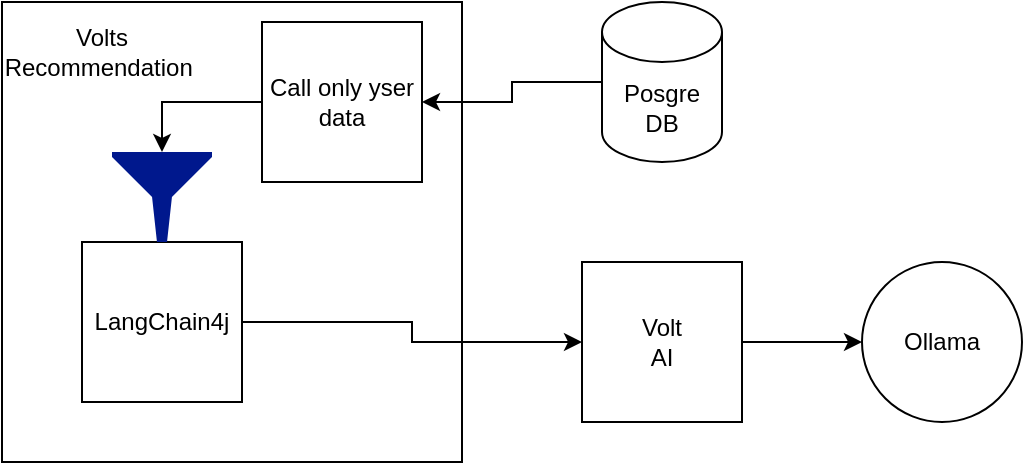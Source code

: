 <mxfile version="24.7.17">
  <diagram name="Page-1" id="OyUWVBjLUKfTPRGIwsCr">
    <mxGraphModel dx="1042" dy="575" grid="1" gridSize="10" guides="1" tooltips="1" connect="1" arrows="1" fold="1" page="1" pageScale="1" pageWidth="850" pageHeight="1100" math="0" shadow="0">
      <root>
        <mxCell id="0" />
        <mxCell id="1" parent="0" />
        <mxCell id="9hwAWi9BYw1DEbmhTUc2-2" value="" style="whiteSpace=wrap;html=1;aspect=fixed;" vertex="1" parent="1">
          <mxGeometry x="270" y="40" width="230" height="230" as="geometry" />
        </mxCell>
        <mxCell id="9hwAWi9BYw1DEbmhTUc2-10" style="edgeStyle=orthogonalEdgeStyle;rounded=0;orthogonalLoop=1;jettySize=auto;html=1;entryX=0;entryY=0.5;entryDx=0;entryDy=0;" edge="1" parent="1" source="9hwAWi9BYw1DEbmhTUc2-3" target="9hwAWi9BYw1DEbmhTUc2-4">
          <mxGeometry relative="1" as="geometry" />
        </mxCell>
        <mxCell id="9hwAWi9BYw1DEbmhTUc2-3" value="LangChain4j" style="whiteSpace=wrap;html=1;aspect=fixed;" vertex="1" parent="1">
          <mxGeometry x="310" y="160" width="80" height="80" as="geometry" />
        </mxCell>
        <mxCell id="9hwAWi9BYw1DEbmhTUc2-7" style="edgeStyle=orthogonalEdgeStyle;rounded=0;orthogonalLoop=1;jettySize=auto;html=1;entryX=0;entryY=0.5;entryDx=0;entryDy=0;" edge="1" parent="1" source="9hwAWi9BYw1DEbmhTUc2-4" target="9hwAWi9BYw1DEbmhTUc2-6">
          <mxGeometry relative="1" as="geometry" />
        </mxCell>
        <mxCell id="9hwAWi9BYw1DEbmhTUc2-4" value="Volt&lt;div&gt;AI&lt;/div&gt;" style="whiteSpace=wrap;html=1;aspect=fixed;" vertex="1" parent="1">
          <mxGeometry x="560" y="170" width="80" height="80" as="geometry" />
        </mxCell>
        <mxCell id="9hwAWi9BYw1DEbmhTUc2-8" style="edgeStyle=orthogonalEdgeStyle;rounded=0;orthogonalLoop=1;jettySize=auto;html=1;entryX=1;entryY=0.5;entryDx=0;entryDy=0;" edge="1" parent="1" source="9hwAWi9BYw1DEbmhTUc2-5" target="9hwAWi9BYw1DEbmhTUc2-11">
          <mxGeometry relative="1" as="geometry" />
        </mxCell>
        <mxCell id="9hwAWi9BYw1DEbmhTUc2-5" value="Posgre&lt;div&gt;DB&lt;/div&gt;" style="shape=cylinder3;whiteSpace=wrap;html=1;boundedLbl=1;backgroundOutline=1;size=15;" vertex="1" parent="1">
          <mxGeometry x="570" y="40" width="60" height="80" as="geometry" />
        </mxCell>
        <mxCell id="9hwAWi9BYw1DEbmhTUc2-6" value="Ollama" style="ellipse;whiteSpace=wrap;html=1;aspect=fixed;" vertex="1" parent="1">
          <mxGeometry x="700" y="170" width="80" height="80" as="geometry" />
        </mxCell>
        <mxCell id="9hwAWi9BYw1DEbmhTUc2-11" value="Call only yser data" style="whiteSpace=wrap;html=1;aspect=fixed;" vertex="1" parent="1">
          <mxGeometry x="400" y="50" width="80" height="80" as="geometry" />
        </mxCell>
        <mxCell id="9hwAWi9BYw1DEbmhTUc2-12" value="" style="sketch=0;aspect=fixed;pointerEvents=1;shadow=0;dashed=0;html=1;strokeColor=none;labelPosition=center;verticalLabelPosition=bottom;verticalAlign=top;align=center;fillColor=#00188D;shape=mxgraph.mscae.enterprise.filter" vertex="1" parent="1">
          <mxGeometry x="325" y="115" width="50" height="45" as="geometry" />
        </mxCell>
        <mxCell id="9hwAWi9BYw1DEbmhTUc2-13" value="Volts&lt;div&gt;Recommendation&amp;nbsp;&lt;/div&gt;" style="text;html=1;align=center;verticalAlign=middle;whiteSpace=wrap;rounded=0;" vertex="1" parent="1">
          <mxGeometry x="290" y="50" width="60" height="30" as="geometry" />
        </mxCell>
        <mxCell id="9hwAWi9BYw1DEbmhTUc2-14" style="edgeStyle=orthogonalEdgeStyle;rounded=0;orthogonalLoop=1;jettySize=auto;html=1;entryX=0.5;entryY=0;entryDx=0;entryDy=0;entryPerimeter=0;" edge="1" parent="1" source="9hwAWi9BYw1DEbmhTUc2-11" target="9hwAWi9BYw1DEbmhTUc2-12">
          <mxGeometry relative="1" as="geometry" />
        </mxCell>
      </root>
    </mxGraphModel>
  </diagram>
</mxfile>
